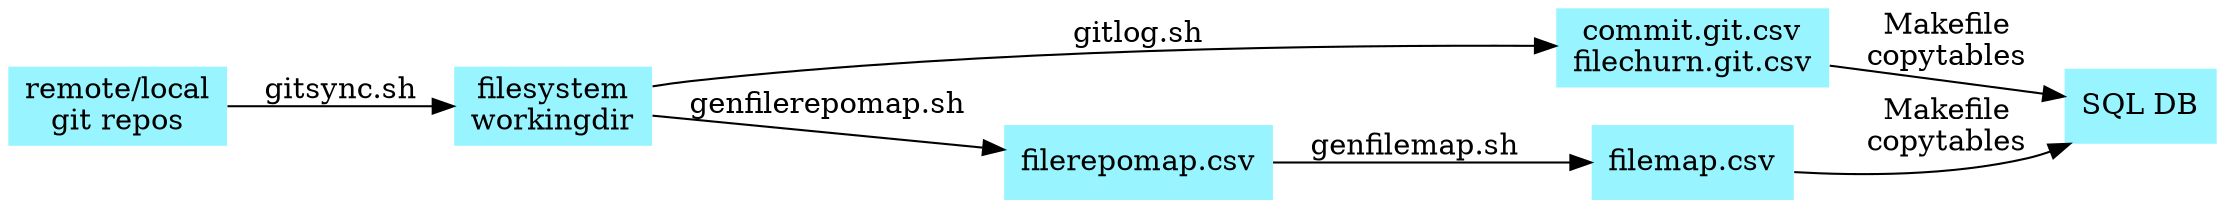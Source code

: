 digraph diagram{
rankdir=LR;
node [shape=plaintext,fillcolor="cadetblue1",style=filled];
data01 [label="remote/local\ngit repos"];
data02 [label="filesystem\nworkingdir"];
data03 [label="commit.git.csv\nfilechurn.git.csv"];
data04 [label="filerepomap.csv"];
data05 [label="filemap.csv"];
data06 [label="SQL DB"];
data01 -> data02 [label="gitsync.sh"];
data02 -> data03 [label="gitlog.sh"];
data02 -> data04 [label="genfilerepomap.sh"];
data04 -> data05 [label="genfilemap.sh"];
data03 -> data06 [label="Makefile\ncopytables"];
data05 -> data06 [label="Makefile\ncopytables"];
{rank=same; data03 data05}
}
